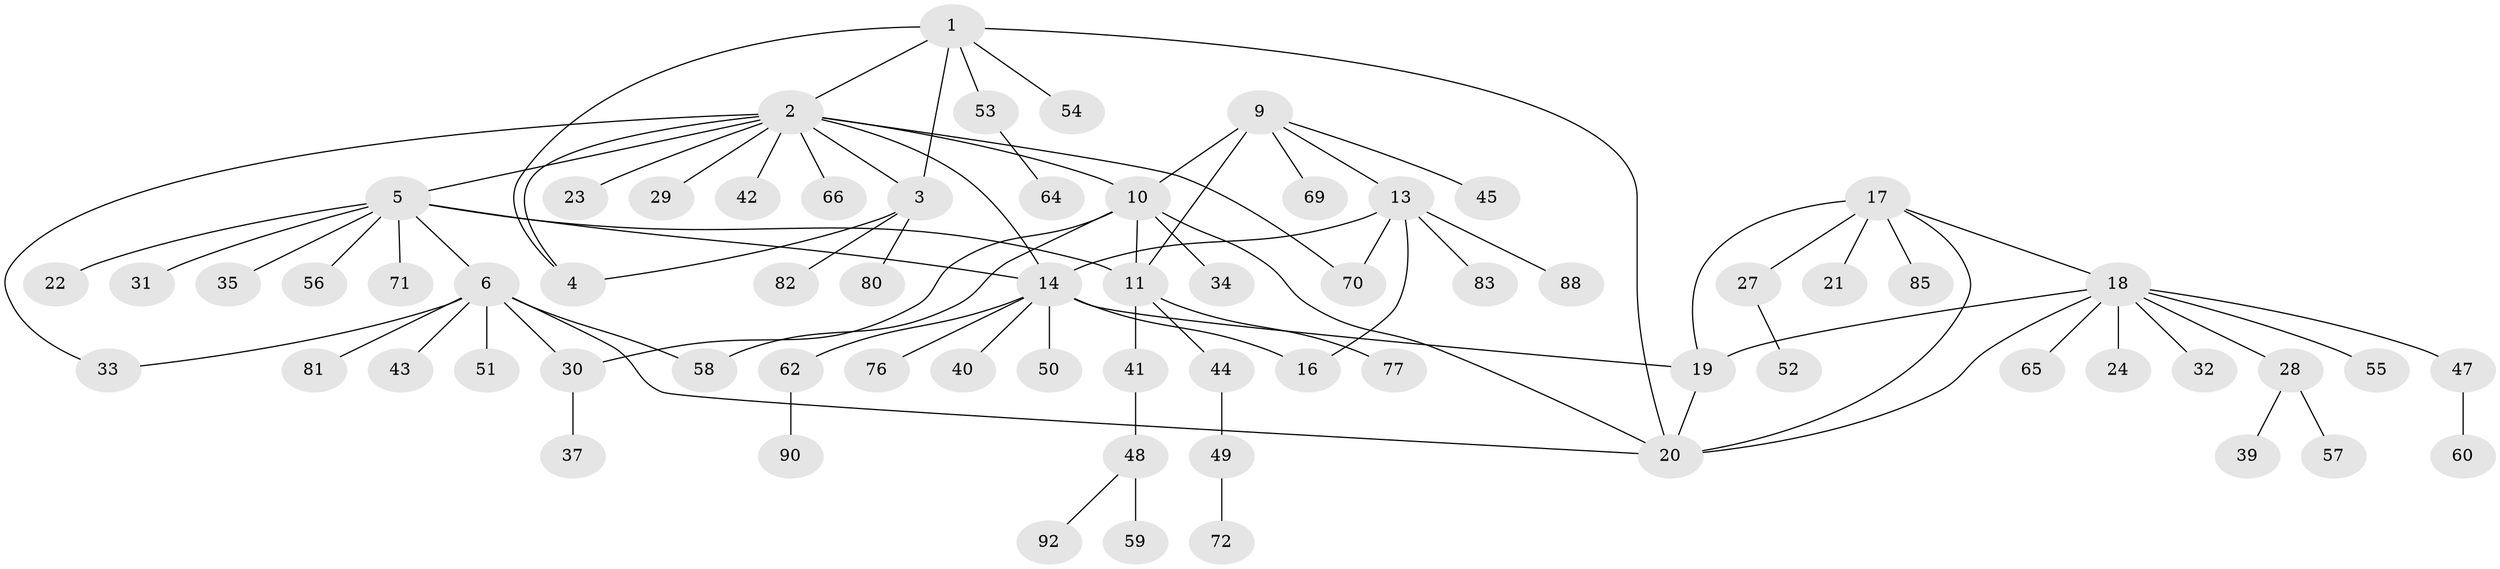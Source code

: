 // Generated by graph-tools (version 1.1) at 2025/24/03/03/25 07:24:13]
// undirected, 69 vertices, 86 edges
graph export_dot {
graph [start="1"]
  node [color=gray90,style=filled];
  1 [super="+25"];
  2 [super="+67"];
  3 [super="+26"];
  4;
  5 [super="+8"];
  6 [super="+7"];
  9 [super="+93"];
  10 [super="+36"];
  11 [super="+12"];
  13 [super="+86"];
  14 [super="+15"];
  16 [super="+74"];
  17 [super="+73"];
  18 [super="+38"];
  19 [super="+46"];
  20;
  21;
  22;
  23;
  24;
  27 [super="+79"];
  28 [super="+68"];
  29 [super="+78"];
  30;
  31 [super="+89"];
  32;
  33;
  34;
  35;
  37;
  39;
  40;
  41;
  42;
  43;
  44;
  45;
  47 [super="+61"];
  48 [super="+91"];
  49 [super="+63"];
  50;
  51;
  52 [super="+87"];
  53;
  54;
  55;
  56;
  57;
  58;
  59;
  60;
  62;
  64;
  65;
  66;
  69;
  70;
  71;
  72 [super="+75"];
  76;
  77;
  80;
  81;
  82;
  83 [super="+84"];
  85;
  88;
  90;
  92;
  1 -- 2;
  1 -- 3;
  1 -- 4;
  1 -- 20;
  1 -- 53;
  1 -- 54;
  2 -- 3;
  2 -- 4;
  2 -- 5;
  2 -- 10;
  2 -- 23;
  2 -- 29;
  2 -- 33;
  2 -- 42;
  2 -- 66;
  2 -- 70;
  2 -- 14;
  3 -- 4;
  3 -- 82;
  3 -- 80;
  5 -- 6 [weight=4];
  5 -- 11;
  5 -- 14;
  5 -- 22;
  5 -- 35;
  5 -- 56;
  5 -- 31;
  5 -- 71;
  6 -- 30;
  6 -- 33;
  6 -- 43;
  6 -- 51;
  6 -- 58;
  6 -- 81;
  6 -- 20;
  9 -- 10;
  9 -- 11 [weight=2];
  9 -- 13;
  9 -- 45;
  9 -- 69;
  10 -- 11 [weight=2];
  10 -- 20;
  10 -- 30;
  10 -- 34;
  10 -- 58;
  11 -- 44;
  11 -- 77;
  11 -- 41;
  13 -- 14 [weight=2];
  13 -- 16;
  13 -- 70;
  13 -- 83;
  13 -- 88;
  14 -- 16 [weight=2];
  14 -- 19;
  14 -- 50;
  14 -- 40;
  14 -- 62;
  14 -- 76;
  17 -- 18;
  17 -- 19;
  17 -- 20;
  17 -- 21;
  17 -- 27;
  17 -- 85;
  18 -- 19;
  18 -- 20;
  18 -- 24;
  18 -- 28;
  18 -- 32;
  18 -- 47;
  18 -- 55;
  18 -- 65;
  19 -- 20;
  27 -- 52;
  28 -- 39;
  28 -- 57;
  30 -- 37;
  41 -- 48;
  44 -- 49;
  47 -- 60;
  48 -- 59;
  48 -- 92;
  49 -- 72;
  53 -- 64;
  62 -- 90;
}
